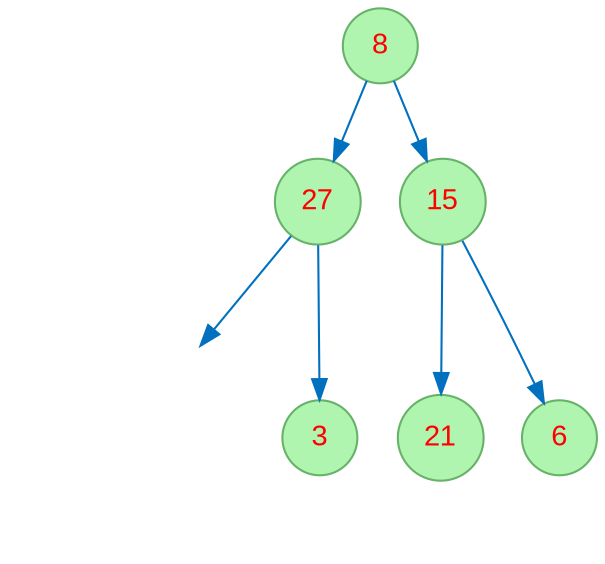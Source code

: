 digraph tree2 {
node [fontname="Arial", fontcolor=red, shape=circle, style=filled, color="#66B268", fillcolor="#AFF4AF" ];
edge [color = "#0070BF"];
96639997 [label="8"];
96639997 -> 128893786;
128893786 [label="27"];
l128893786 [style=invis];
128893786 -> l128893786;
128893786 -> 1732398722;
1732398722 [label="3"];
96639997 -> 1108411398;
1108411398 [label="15"];
1108411398 -> 1394438858;
1394438858 [label="21"];
1108411398 -> 584634336;
584634336 [label="6"];
}
